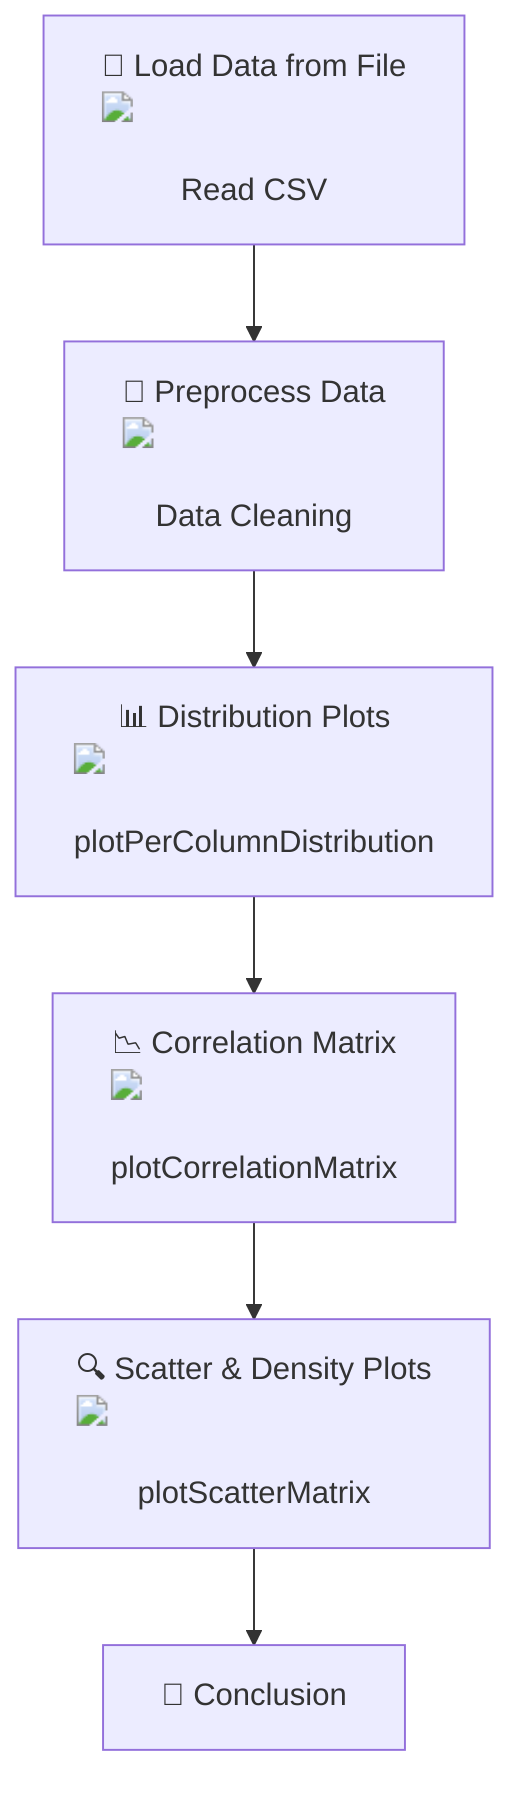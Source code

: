 flowchart TD
    A["📂 Load Data from File <img src='file.svg' /> <br/> Read CSV"] --> B["🧪 Preprocess Data <img src='table.svg' /> <br/> Data Cleaning"]
    B --> C["📊 Distribution Plots <img src='barplot_template.svg' /> <br/> plotPerColumnDistribution"]
    C --> D["📉 Correlation Matrix <img src='correlation_matrix_template.svg' /> <br/> plotCorrelationMatrix"]
    D --> E["🔍 Scatter & Density Plots <img src='scatter_plot_template.svg' /> <br/> plotScatterMatrix"]
    E --> F["📝 Conclusion"]